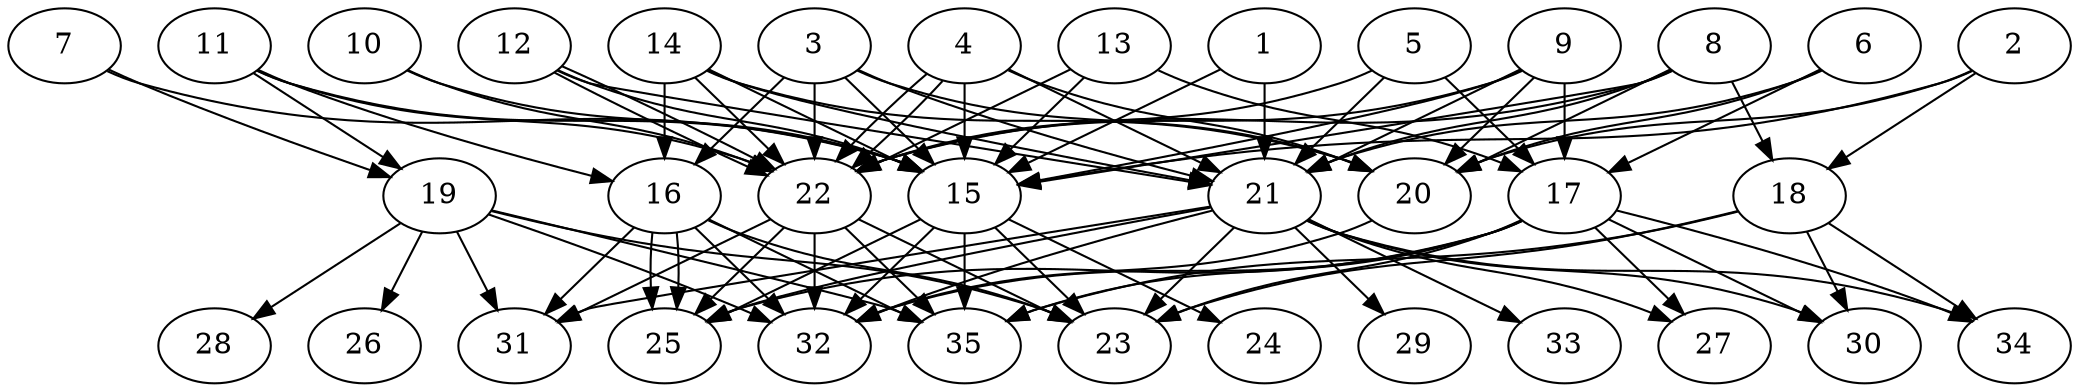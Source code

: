 // DAG automatically generated by daggen at Thu Oct  3 14:05:37 2019
// ./daggen --dot -n 35 --ccr 0.4 --fat 0.7 --regular 0.7 --density 0.9 --mindata 5242880 --maxdata 52428800 
digraph G {
  1 [size="15761920", alpha="0.04", expect_size="6304768"] 
  1 -> 15 [size ="6304768"]
  1 -> 21 [size ="6304768"]
  2 [size="87104000", alpha="0.09", expect_size="34841600"] 
  2 -> 15 [size ="34841600"]
  2 -> 18 [size ="34841600"]
  2 -> 20 [size ="34841600"]
  3 [size="106639360", alpha="0.07", expect_size="42655744"] 
  3 -> 15 [size ="42655744"]
  3 -> 16 [size ="42655744"]
  3 -> 20 [size ="42655744"]
  3 -> 21 [size ="42655744"]
  3 -> 22 [size ="42655744"]
  4 [size="41313280", alpha="0.17", expect_size="16525312"] 
  4 -> 15 [size ="16525312"]
  4 -> 20 [size ="16525312"]
  4 -> 21 [size ="16525312"]
  4 -> 22 [size ="16525312"]
  4 -> 22 [size ="16525312"]
  5 [size="109547520", alpha="0.10", expect_size="43819008"] 
  5 -> 17 [size ="43819008"]
  5 -> 21 [size ="43819008"]
  5 -> 22 [size ="43819008"]
  6 [size="93957120", alpha="0.02", expect_size="37582848"] 
  6 -> 17 [size ="37582848"]
  6 -> 20 [size ="37582848"]
  6 -> 21 [size ="37582848"]
  7 [size="18001920", alpha="0.10", expect_size="7200768"] 
  7 -> 15 [size ="7200768"]
  7 -> 19 [size ="7200768"]
  8 [size="26603520", alpha="0.03", expect_size="10641408"] 
  8 -> 15 [size ="10641408"]
  8 -> 18 [size ="10641408"]
  8 -> 20 [size ="10641408"]
  8 -> 21 [size ="10641408"]
  8 -> 22 [size ="10641408"]
  9 [size="85696000", alpha="0.02", expect_size="34278400"] 
  9 -> 15 [size ="34278400"]
  9 -> 17 [size ="34278400"]
  9 -> 20 [size ="34278400"]
  9 -> 21 [size ="34278400"]
  9 -> 22 [size ="34278400"]
  10 [size="84840960", alpha="0.02", expect_size="33936384"] 
  10 -> 15 [size ="33936384"]
  10 -> 22 [size ="33936384"]
  11 [size="66872320", alpha="0.07", expect_size="26748928"] 
  11 -> 15 [size ="26748928"]
  11 -> 16 [size ="26748928"]
  11 -> 19 [size ="26748928"]
  11 -> 22 [size ="26748928"]
  12 [size="88742400", alpha="0.06", expect_size="35496960"] 
  12 -> 15 [size ="35496960"]
  12 -> 21 [size ="35496960"]
  12 -> 22 [size ="35496960"]
  12 -> 22 [size ="35496960"]
  13 [size="22901760", alpha="0.00", expect_size="9160704"] 
  13 -> 15 [size ="9160704"]
  13 -> 17 [size ="9160704"]
  13 -> 22 [size ="9160704"]
  14 [size="62755840", alpha="0.19", expect_size="25102336"] 
  14 -> 15 [size ="25102336"]
  14 -> 16 [size ="25102336"]
  14 -> 20 [size ="25102336"]
  14 -> 21 [size ="25102336"]
  14 -> 22 [size ="25102336"]
  15 [size="43996160", alpha="0.15", expect_size="17598464"] 
  15 -> 23 [size ="17598464"]
  15 -> 24 [size ="17598464"]
  15 -> 25 [size ="17598464"]
  15 -> 32 [size ="17598464"]
  15 -> 35 [size ="17598464"]
  16 [size="100743680", alpha="0.13", expect_size="40297472"] 
  16 -> 23 [size ="40297472"]
  16 -> 25 [size ="40297472"]
  16 -> 25 [size ="40297472"]
  16 -> 31 [size ="40297472"]
  16 -> 32 [size ="40297472"]
  16 -> 35 [size ="40297472"]
  17 [size="113233920", alpha="0.09", expect_size="45293568"] 
  17 -> 23 [size ="45293568"]
  17 -> 25 [size ="45293568"]
  17 -> 27 [size ="45293568"]
  17 -> 30 [size ="45293568"]
  17 -> 32 [size ="45293568"]
  17 -> 34 [size ="45293568"]
  17 -> 35 [size ="45293568"]
  18 [size="54208000", alpha="0.14", expect_size="21683200"] 
  18 -> 23 [size ="21683200"]
  18 -> 30 [size ="21683200"]
  18 -> 34 [size ="21683200"]
  18 -> 35 [size ="21683200"]
  19 [size="73574400", alpha="0.06", expect_size="29429760"] 
  19 -> 23 [size ="29429760"]
  19 -> 26 [size ="29429760"]
  19 -> 28 [size ="29429760"]
  19 -> 31 [size ="29429760"]
  19 -> 32 [size ="29429760"]
  19 -> 35 [size ="29429760"]
  20 [size="84925440", alpha="0.16", expect_size="33970176"] 
  20 -> 32 [size ="33970176"]
  21 [size="97579520", alpha="0.06", expect_size="39031808"] 
  21 -> 23 [size ="39031808"]
  21 -> 25 [size ="39031808"]
  21 -> 27 [size ="39031808"]
  21 -> 29 [size ="39031808"]
  21 -> 30 [size ="39031808"]
  21 -> 31 [size ="39031808"]
  21 -> 32 [size ="39031808"]
  21 -> 33 [size ="39031808"]
  21 -> 34 [size ="39031808"]
  22 [size="21652480", alpha="0.08", expect_size="8660992"] 
  22 -> 23 [size ="8660992"]
  22 -> 25 [size ="8660992"]
  22 -> 31 [size ="8660992"]
  22 -> 32 [size ="8660992"]
  22 -> 35 [size ="8660992"]
  23 [size="54543360", alpha="0.07", expect_size="21817344"] 
  24 [size="56965120", alpha="0.10", expect_size="22786048"] 
  25 [size="53089280", alpha="0.10", expect_size="21235712"] 
  26 [size="21076480", alpha="0.03", expect_size="8430592"] 
  27 [size="97108480", alpha="0.17", expect_size="38843392"] 
  28 [size="30771200", alpha="0.14", expect_size="12308480"] 
  29 [size="114654720", alpha="0.02", expect_size="45861888"] 
  30 [size="32867840", alpha="0.03", expect_size="13147136"] 
  31 [size="125767680", alpha="0.13", expect_size="50307072"] 
  32 [size="42114560", alpha="0.16", expect_size="16845824"] 
  33 [size="91837440", alpha="0.01", expect_size="36734976"] 
  34 [size="14571520", alpha="0.14", expect_size="5828608"] 
  35 [size="74455040", alpha="0.12", expect_size="29782016"] 
}
